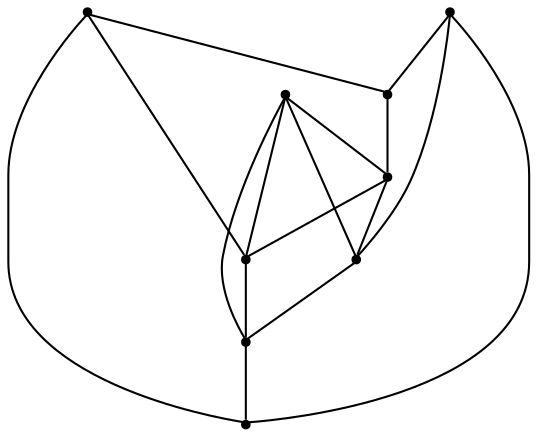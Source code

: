 graph {
  node [shape=point,comment="{\"directed\":false,\"doi\":\"10.1007/978-3-030-68766-3_23\",\"figure\":\"7\"}"]

  v0 [pos="1277.2367989090437,1327.3119579302722"]
  v1 [pos="943.8503237348509,1660.6943154392163"]
  v2 [pos="1043.8662567488461,1327.311957930272"]
  v3 [pos="943.8503237348509,993.9296004213279"]
  v4 [pos="943.8503237348509,1427.3266651829554"]
  v5 [pos="943.8503237348509,1227.2972506775889"]
  v6 [pos="610.4638803548671,1327.3119579302722"]
  v7 [pos="843.8343907208558,1327.311957930272"]
  v8 [pos="943.8503237348509,1327.311957930272"]

  v0 -- v1 [id="-1",pos="1277.2367989090437,1327.3119579302722 943.8503237348509,1660.6943154392163 943.8503237348509,1660.6943154392163 943.8503237348509,1660.6943154392163"]
  v0 -- v2 [id="-2",pos="1277.2367989090437,1327.3119579302722 1043.8662567488461,1327.311957930272 1043.8662567488461,1327.311957930272 1043.8662567488461,1327.311957930272"]
  v0 -- v3 [id="-5",pos="1277.2367989090437,1327.3119579302722 943.8503237348509,993.9296004213279 943.8503237348509,993.9296004213279 943.8503237348509,993.9296004213279"]
  v2 -- v4 [id="-6",pos="1043.8662567488461,1327.311957930272 943.8503237348509,1427.3266651829554 943.8503237348509,1427.3266651829554 943.8503237348509,1427.3266651829554"]
  v6 -- v7 [id="-9",pos="610.4638803548671,1327.3119579302722 843.8343907208558,1327.311957930272 843.8343907208558,1327.311957930272 843.8343907208558,1327.311957930272"]
  v6 -- v1 [id="-10",pos="610.4638803548671,1327.3119579302722 943.8503237348509,1660.6943154392163 943.8503237348509,1660.6943154392163 943.8503237348509,1660.6943154392163"]
  v6 -- v3 [id="-13",pos="610.4638803548671,1327.3119579302722 943.8503237348509,993.9296004213279 943.8503237348509,993.9296004213279 943.8503237348509,993.9296004213279"]
  v3 -- v5 [id="-14",pos="943.8503237348509,993.9296004213279 943.8503237348509,1227.2972506775889 943.8503237348509,1227.2972506775889 943.8503237348509,1227.2972506775889"]
  v5 -- v7 [id="-20",pos="943.8503237348509,1227.2972506775889 843.8343907208558,1327.311957930272 843.8343907208558,1327.311957930272 843.8343907208558,1327.311957930272"]
  v5 -- v2 [id="-21",pos="943.8503237348509,1227.2972506775889 1043.8662567488461,1327.311957930272 1043.8662567488461,1327.311957930272 1043.8662567488461,1327.311957930272"]
  v7 -- v4 [id="-22",pos="843.8343907208558,1327.311957930272 943.8503237348509,1427.3266651829554 943.8503237348509,1427.3266651829554 943.8503237348509,1427.3266651829554"]
  v8 -- v5 [id="-29",pos="943.8503237348509,1327.311957930272 943.8503237348509,1227.2972506775889 943.8503237348509,1227.2972506775889 943.8503237348509,1227.2972506775889"]
  v8 -- v2 [id="-32",pos="943.8503237348509,1327.311957930272 1043.8662567488461,1327.311957930272 1043.8662567488461,1327.311957930272 1043.8662567488461,1327.311957930272"]
  v8 -- v7 [id="-35",pos="943.8503237348509,1327.311957930272 843.8343907208558,1327.311957930272 843.8343907208558,1327.311957930272 843.8343907208558,1327.311957930272"]
  v4 -- v1 [id="-37",pos="943.8503237348509,1427.3266651829554 943.8503237348509,1660.6943154392163 943.8503237348509,1660.6943154392163 943.8503237348509,1660.6943154392163"]
  v8 -- v4 [id="-38",pos="943.8503237348509,1327.311957930272 943.8503237348509,1427.3266651829554 943.8503237348509,1427.3266651829554 943.8503237348509,1427.3266651829554"]
}
